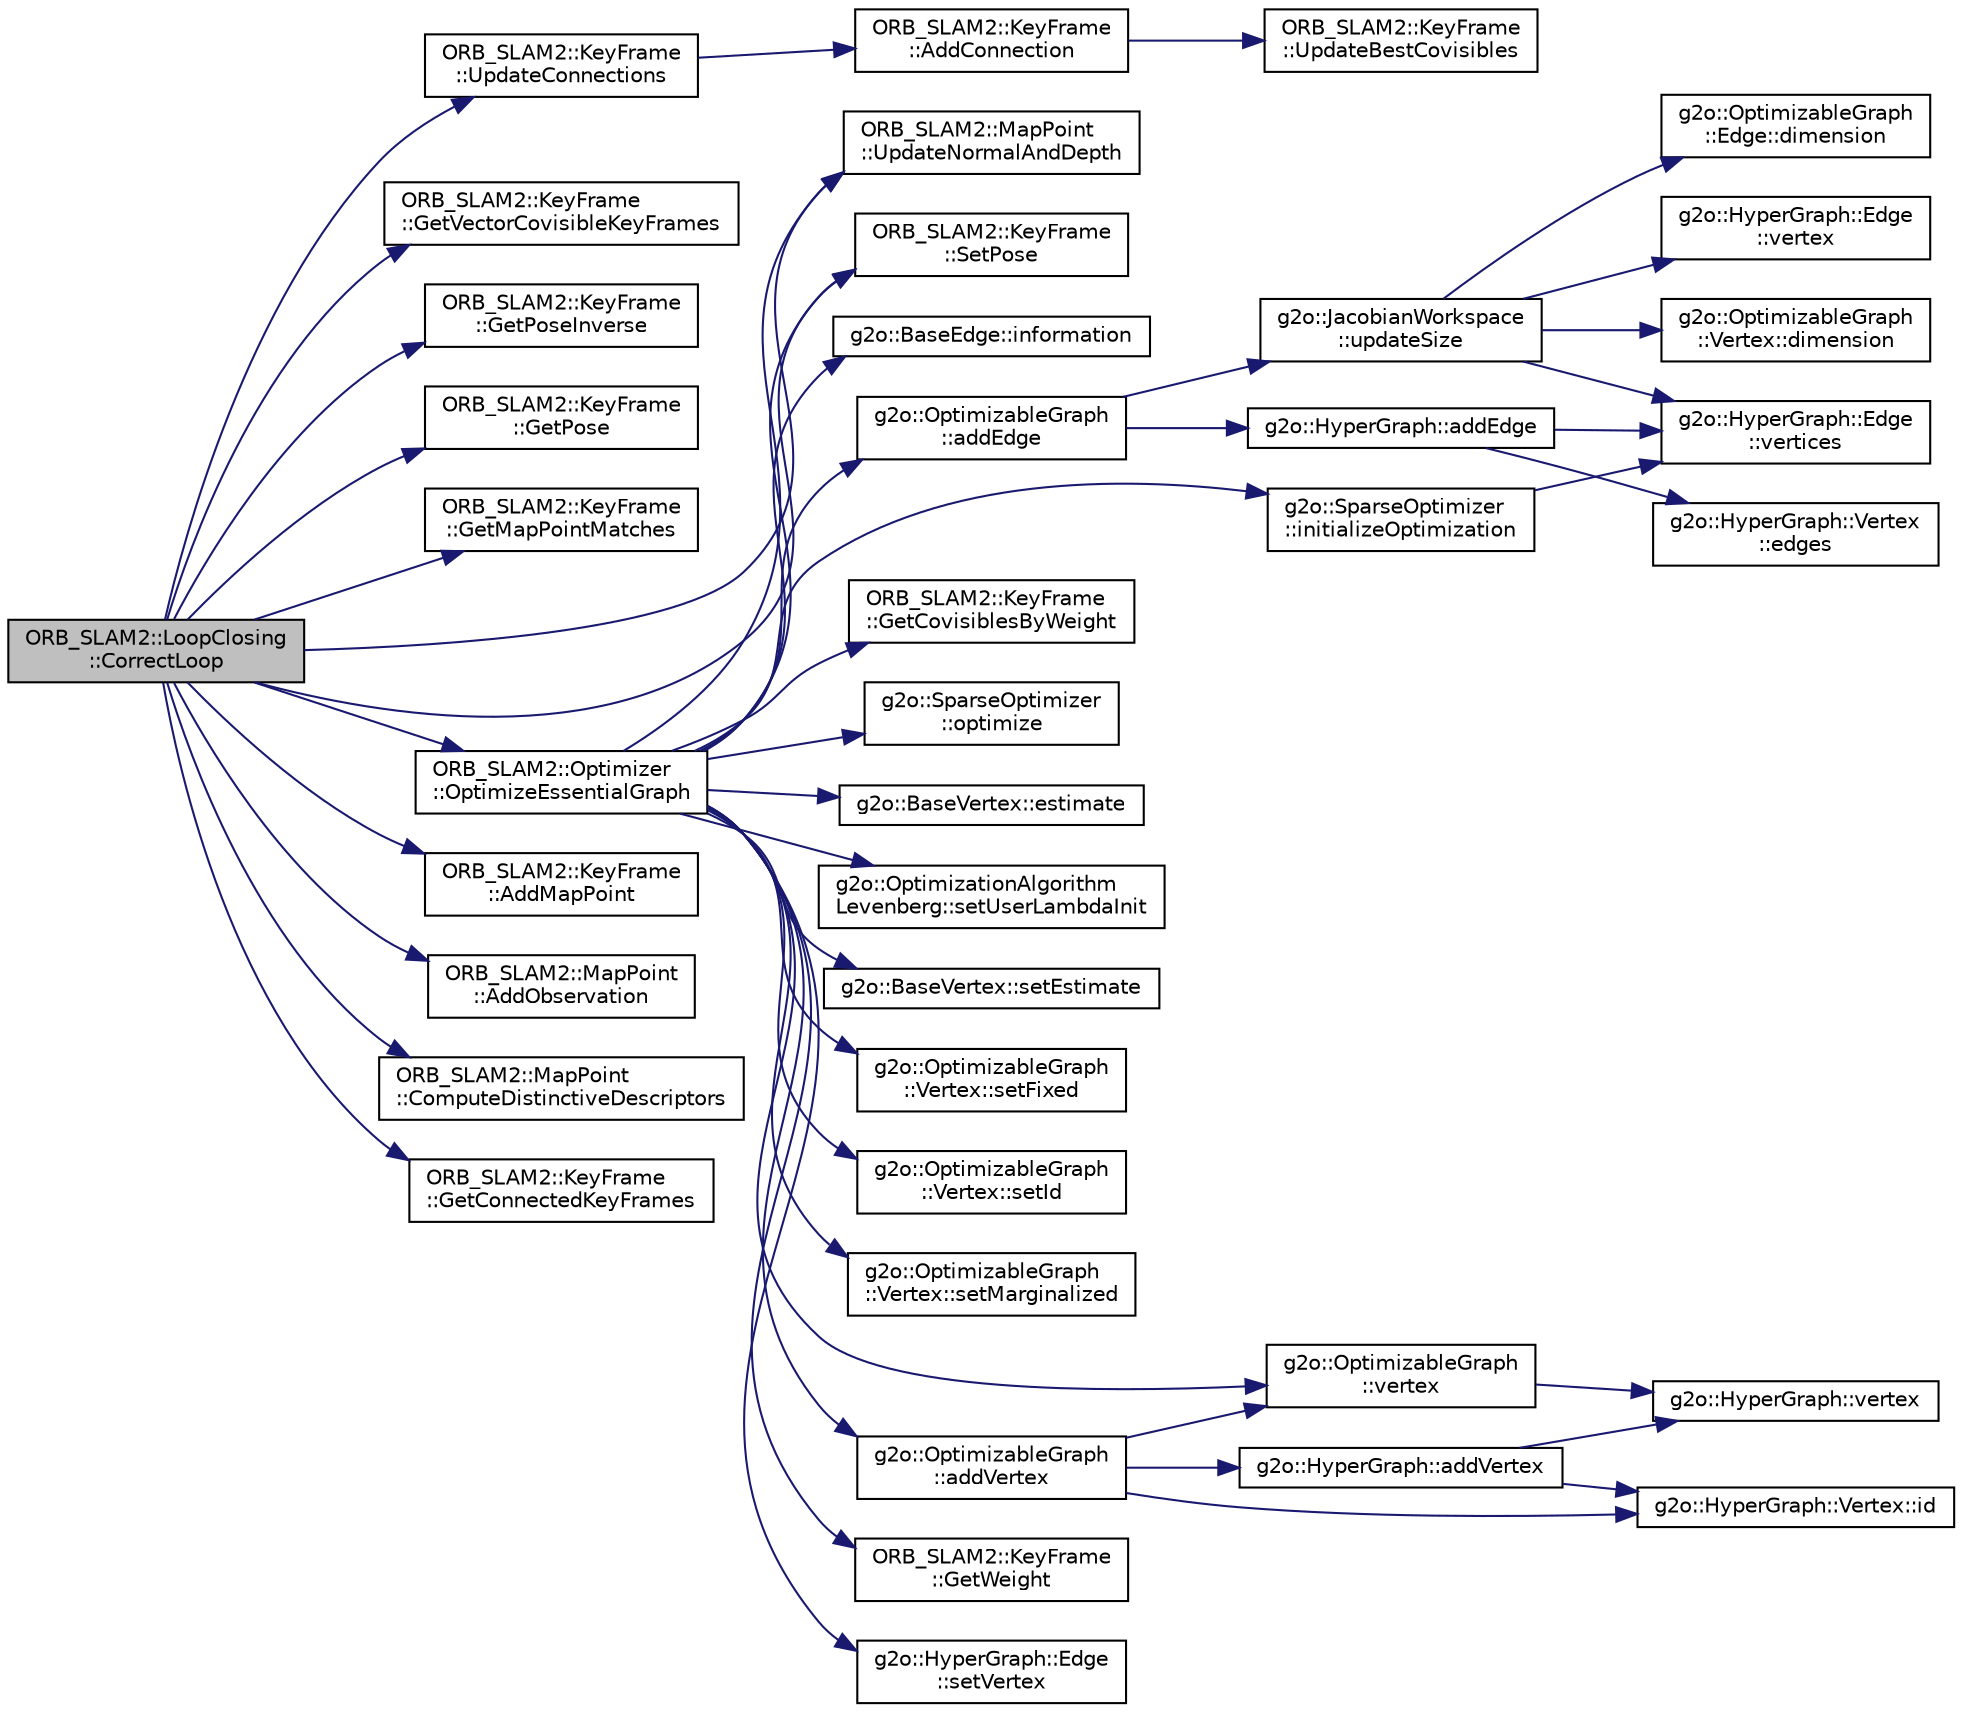 digraph "ORB_SLAM2::LoopClosing::CorrectLoop"
{
  edge [fontname="Helvetica",fontsize="10",labelfontname="Helvetica",labelfontsize="10"];
  node [fontname="Helvetica",fontsize="10",shape=record];
  rankdir="LR";
  Node33 [label="ORB_SLAM2::LoopClosing\l::CorrectLoop",height=0.2,width=0.4,color="black", fillcolor="grey75", style="filled", fontcolor="black"];
  Node33 -> Node34 [color="midnightblue",fontsize="10",style="solid"];
  Node34 [label="ORB_SLAM2::KeyFrame\l::UpdateConnections",height=0.2,width=0.4,color="black", fillcolor="white", style="filled",URL="$class_o_r_b___s_l_a_m2_1_1_key_frame.html#afe7026956c91d4e0a01812be9dc7e8d5",tooltip="更新图的连接 "];
  Node34 -> Node35 [color="midnightblue",fontsize="10",style="solid"];
  Node35 [label="ORB_SLAM2::KeyFrame\l::AddConnection",height=0.2,width=0.4,color="black", fillcolor="white", style="filled",URL="$class_o_r_b___s_l_a_m2_1_1_key_frame.html#a8d21a23485b7c104a73d6ad3cccf4e93",tooltip="为关键帧之间添加连接 "];
  Node35 -> Node36 [color="midnightblue",fontsize="10",style="solid"];
  Node36 [label="ORB_SLAM2::KeyFrame\l::UpdateBestCovisibles",height=0.2,width=0.4,color="black", fillcolor="white", style="filled",URL="$class_o_r_b___s_l_a_m2_1_1_key_frame.html#a09cb8502509c136536bf8d45793f8872",tooltip="按照权重对连接的关键帧进行排序 "];
  Node33 -> Node37 [color="midnightblue",fontsize="10",style="solid"];
  Node37 [label="ORB_SLAM2::KeyFrame\l::GetVectorCovisibleKeyFrames",height=0.2,width=0.4,color="black", fillcolor="white", style="filled",URL="$class_o_r_b___s_l_a_m2_1_1_key_frame.html#a9315d396634f6637f70f716336777b8d",tooltip="得到与该关键帧连接的关键帧(已按权值排序) "];
  Node33 -> Node38 [color="midnightblue",fontsize="10",style="solid"];
  Node38 [label="ORB_SLAM2::KeyFrame\l::GetPoseInverse",height=0.2,width=0.4,color="black", fillcolor="white", style="filled",URL="$class_o_r_b___s_l_a_m2_1_1_key_frame.html#a03be061f5dac65d360d65c6e8a63532f",tooltip="返回该关键帧位姿变换的逆矩阵，世界坐标系到相机坐标系 "];
  Node33 -> Node39 [color="midnightblue",fontsize="10",style="solid"];
  Node39 [label="ORB_SLAM2::KeyFrame\l::GetPose",height=0.2,width=0.4,color="black", fillcolor="white", style="filled",URL="$class_o_r_b___s_l_a_m2_1_1_key_frame.html#a49b5e212c1335cf585eaf6bbc4fed85c",tooltip="返回该关键帧的位姿变换矩阵，相机坐标系到世界坐标系 "];
  Node33 -> Node40 [color="midnightblue",fontsize="10",style="solid"];
  Node40 [label="ORB_SLAM2::KeyFrame\l::GetMapPointMatches",height=0.2,width=0.4,color="black", fillcolor="white", style="filled",URL="$class_o_r_b___s_l_a_m2_1_1_key_frame.html#aabc5f6491c32999d9f546669737547bf",tooltip="Get MapPoint Matches. "];
  Node33 -> Node41 [color="midnightblue",fontsize="10",style="solid"];
  Node41 [label="ORB_SLAM2::MapPoint\l::UpdateNormalAndDepth",height=0.2,width=0.4,color="black", fillcolor="white", style="filled",URL="$class_o_r_b___s_l_a_m2_1_1_map_point.html#ac5b8e4ec6a7737860af57058bdd16124",tooltip="更新平均观测方向以及观测距离范围 "];
  Node33 -> Node42 [color="midnightblue",fontsize="10",style="solid"];
  Node42 [label="ORB_SLAM2::KeyFrame\l::SetPose",height=0.2,width=0.4,color="black", fillcolor="white", style="filled",URL="$class_o_r_b___s_l_a_m2_1_1_key_frame.html#aa799150fa33f3b9a404226454b96c95a",tooltip="将左目相机中心转到立体相机中心 "];
  Node33 -> Node43 [color="midnightblue",fontsize="10",style="solid"];
  Node43 [label="ORB_SLAM2::KeyFrame\l::AddMapPoint",height=0.2,width=0.4,color="black", fillcolor="white", style="filled",URL="$class_o_r_b___s_l_a_m2_1_1_key_frame.html#a16ea4f0cfa1ca411bb3382107fe69d2d",tooltip="Add MapPoint to KeyFrame. "];
  Node33 -> Node44 [color="midnightblue",fontsize="10",style="solid"];
  Node44 [label="ORB_SLAM2::MapPoint\l::AddObservation",height=0.2,width=0.4,color="black", fillcolor="white", style="filled",URL="$class_o_r_b___s_l_a_m2_1_1_map_point.html#a37277ee3c7d8657976e749ab920bb13f",tooltip="添加观测 "];
  Node33 -> Node45 [color="midnightblue",fontsize="10",style="solid"];
  Node45 [label="ORB_SLAM2::MapPoint\l::ComputeDistinctiveDescriptors",height=0.2,width=0.4,color="black", fillcolor="white", style="filled",URL="$class_o_r_b___s_l_a_m2_1_1_map_point.html#ab4c3dfd8f5f05a4b1888021f1fac3d84",tooltip="计算具有代表的描述子 "];
  Node33 -> Node46 [color="midnightblue",fontsize="10",style="solid"];
  Node46 [label="ORB_SLAM2::KeyFrame\l::GetConnectedKeyFrames",height=0.2,width=0.4,color="black", fillcolor="white", style="filled",URL="$class_o_r_b___s_l_a_m2_1_1_key_frame.html#af4ffdf4441477a36c42d6605c573f1cf",tooltip="得到与该关键帧连接的关键帧 "];
  Node33 -> Node47 [color="midnightblue",fontsize="10",style="solid"];
  Node47 [label="ORB_SLAM2::Optimizer\l::OptimizeEssentialGraph",height=0.2,width=0.4,color="black", fillcolor="white", style="filled",URL="$class_o_r_b___s_l_a_m2_1_1_optimizer.html#a5a53ab409feed7f92547eb79a2d7f6e9",tooltip="闭环检测后，EssentialGraph优化 "];
  Node47 -> Node48 [color="midnightblue",fontsize="10",style="solid"];
  Node48 [label="g2o::OptimizationAlgorithm\lLevenberg::setUserLambdaInit",height=0.2,width=0.4,color="black", fillcolor="white", style="filled",URL="$classg2o_1_1_optimization_algorithm_levenberg.html#a9388e5e7800b18acb0db0a9a7be031a6",tooltip="specify the initial lambda used for the first iteraion, if not given the SparseOptimizer tries to com..."];
  Node47 -> Node49 [color="midnightblue",fontsize="10",style="solid"];
  Node49 [label="g2o::BaseVertex::setEstimate",height=0.2,width=0.4,color="black", fillcolor="white", style="filled",URL="$classg2o_1_1_base_vertex.html#acb6e8e8f39caa04f62dd93a3dd400e06",tooltip="set the estimate for the vertex also calls updateCache() "];
  Node47 -> Node50 [color="midnightblue",fontsize="10",style="solid"];
  Node50 [label="g2o::OptimizableGraph\l::Vertex::setFixed",height=0.2,width=0.4,color="black", fillcolor="white", style="filled",URL="$classg2o_1_1_optimizable_graph_1_1_vertex.html#af92ef49e1bcd6a8166afa151d367b905",tooltip="true => this node should be considered fixed during the optimization "];
  Node47 -> Node51 [color="midnightblue",fontsize="10",style="solid"];
  Node51 [label="g2o::OptimizableGraph\l::Vertex::setId",height=0.2,width=0.4,color="black", fillcolor="white", style="filled",URL="$classg2o_1_1_optimizable_graph_1_1_vertex.html#ac57651173d6ce4bb4eebf8cb1d917551",tooltip="sets the id of the node in the graph be sure that the graph keeps consistent after changing the id ..."];
  Node47 -> Node52 [color="midnightblue",fontsize="10",style="solid"];
  Node52 [label="g2o::OptimizableGraph\l::Vertex::setMarginalized",height=0.2,width=0.4,color="black", fillcolor="white", style="filled",URL="$classg2o_1_1_optimizable_graph_1_1_vertex.html#afabf1782886c78bf7b312bb1f2c90524",tooltip="true => this node should be marginalized out during the optimization "];
  Node47 -> Node53 [color="midnightblue",fontsize="10",style="solid"];
  Node53 [label="g2o::OptimizableGraph\l::addVertex",height=0.2,width=0.4,color="black", fillcolor="white", style="filled",URL="$structg2o_1_1_optimizable_graph.html#ae0b93774ce1dfa0dfd501c86ad4f773e"];
  Node53 -> Node54 [color="midnightblue",fontsize="10",style="solid"];
  Node54 [label="g2o::OptimizableGraph\l::vertex",height=0.2,width=0.4,color="black", fillcolor="white", style="filled",URL="$structg2o_1_1_optimizable_graph.html#a19e014e8ec2e9a6e894da8c3a8f8e50d",tooltip="returns the vertex number id appropriately casted "];
  Node54 -> Node55 [color="midnightblue",fontsize="10",style="solid"];
  Node55 [label="g2o::HyperGraph::vertex",height=0.2,width=0.4,color="black", fillcolor="white", style="filled",URL="$classg2o_1_1_hyper_graph.html#ab07fe8bd9982a66ba34e83dff8317ea2",tooltip="returns a vertex id in the hyper-graph, or 0 if the vertex id is not present "];
  Node53 -> Node56 [color="midnightblue",fontsize="10",style="solid"];
  Node56 [label="g2o::HyperGraph::Vertex::id",height=0.2,width=0.4,color="black", fillcolor="white", style="filled",URL="$classg2o_1_1_hyper_graph_1_1_vertex.html#a48191960395856d1b686287489e53da3",tooltip="returns the id "];
  Node53 -> Node57 [color="midnightblue",fontsize="10",style="solid"];
  Node57 [label="g2o::HyperGraph::addVertex",height=0.2,width=0.4,color="black", fillcolor="white", style="filled",URL="$classg2o_1_1_hyper_graph.html#a7ef87ba3479827b24c6fc29c5fc3aa21"];
  Node57 -> Node55 [color="midnightblue",fontsize="10",style="solid"];
  Node57 -> Node56 [color="midnightblue",fontsize="10",style="solid"];
  Node47 -> Node58 [color="midnightblue",fontsize="10",style="solid"];
  Node58 [label="ORB_SLAM2::KeyFrame\l::GetWeight",height=0.2,width=0.4,color="black", fillcolor="white", style="filled",URL="$class_o_r_b___s_l_a_m2_1_1_key_frame.html#ab10fd3aab6431face352a930961ff713",tooltip="得到该关键帧与pKF的权重 "];
  Node47 -> Node59 [color="midnightblue",fontsize="10",style="solid"];
  Node59 [label="g2o::HyperGraph::Edge\l::setVertex",height=0.2,width=0.4,color="black", fillcolor="white", style="filled",URL="$classg2o_1_1_hyper_graph_1_1_edge.html#a5e957658d6e65c49b81197d052a7f16f"];
  Node47 -> Node54 [color="midnightblue",fontsize="10",style="solid"];
  Node47 -> Node60 [color="midnightblue",fontsize="10",style="solid"];
  Node60 [label="g2o::BaseEdge::information",height=0.2,width=0.4,color="black", fillcolor="white", style="filled",URL="$classg2o_1_1_base_edge.html#a405f8d52738e557a0860b52ac67a005b",tooltip="information matrix of the constraint "];
  Node47 -> Node61 [color="midnightblue",fontsize="10",style="solid"];
  Node61 [label="g2o::OptimizableGraph\l::addEdge",height=0.2,width=0.4,color="black", fillcolor="white", style="filled",URL="$structg2o_1_1_optimizable_graph.html#a6831ed69fce3dba691f53302a2813070"];
  Node61 -> Node62 [color="midnightblue",fontsize="10",style="solid"];
  Node62 [label="g2o::HyperGraph::addEdge",height=0.2,width=0.4,color="black", fillcolor="white", style="filled",URL="$classg2o_1_1_hyper_graph.html#a0f1d35009a2879b238c8148c33485c89"];
  Node62 -> Node63 [color="midnightblue",fontsize="10",style="solid"];
  Node63 [label="g2o::HyperGraph::Edge\l::vertices",height=0.2,width=0.4,color="black", fillcolor="white", style="filled",URL="$classg2o_1_1_hyper_graph_1_1_edge.html#aba1717ff01f972bd39ba992c0d9d9e04"];
  Node62 -> Node64 [color="midnightblue",fontsize="10",style="solid"];
  Node64 [label="g2o::HyperGraph::Vertex\l::edges",height=0.2,width=0.4,color="black", fillcolor="white", style="filled",URL="$classg2o_1_1_hyper_graph_1_1_vertex.html#a3794ff3310c1dc05619bf0b77eaa4caa",tooltip="returns the set of hyper-edges that are leaving/entering in this vertex "];
  Node61 -> Node65 [color="midnightblue",fontsize="10",style="solid"];
  Node65 [label="g2o::JacobianWorkspace\l::updateSize",height=0.2,width=0.4,color="black", fillcolor="white", style="filled",URL="$classg2o_1_1_jacobian_workspace.html#a2d16ad6db1a51aa93c806cc9c06e223f"];
  Node65 -> Node66 [color="midnightblue",fontsize="10",style="solid"];
  Node66 [label="g2o::OptimizableGraph\l::Edge::dimension",height=0.2,width=0.4,color="black", fillcolor="white", style="filled",URL="$classg2o_1_1_optimizable_graph_1_1_edge.html#a0eb19697e201bd195c45ca78d55fd041",tooltip="returns the dimensions of the error function "];
  Node65 -> Node63 [color="midnightblue",fontsize="10",style="solid"];
  Node65 -> Node67 [color="midnightblue",fontsize="10",style="solid"];
  Node67 [label="g2o::HyperGraph::Edge\l::vertex",height=0.2,width=0.4,color="black", fillcolor="white", style="filled",URL="$classg2o_1_1_hyper_graph_1_1_edge.html#ab644c1c4e38a0112db1435fbc0233f25"];
  Node65 -> Node68 [color="midnightblue",fontsize="10",style="solid"];
  Node68 [label="g2o::OptimizableGraph\l::Vertex::dimension",height=0.2,width=0.4,color="black", fillcolor="white", style="filled",URL="$classg2o_1_1_optimizable_graph_1_1_vertex.html#a86feed80301950b100142575b48e4fca",tooltip="dimension of the estimated state belonging to this node "];
  Node47 -> Node69 [color="midnightblue",fontsize="10",style="solid"];
  Node69 [label="ORB_SLAM2::KeyFrame\l::GetCovisiblesByWeight",height=0.2,width=0.4,color="black", fillcolor="white", style="filled",URL="$class_o_r_b___s_l_a_m2_1_1_key_frame.html#a7047bffbf130b00dd0270df99874f8a1",tooltip="得到与该关键帧连接的权重大于等于w的关键帧 "];
  Node47 -> Node70 [color="midnightblue",fontsize="10",style="solid"];
  Node70 [label="g2o::SparseOptimizer\l::initializeOptimization",height=0.2,width=0.4,color="black", fillcolor="white", style="filled",URL="$classg2o_1_1_sparse_optimizer.html#a56c0c13954ac7204cfb031c141ece9ae"];
  Node70 -> Node63 [color="midnightblue",fontsize="10",style="solid"];
  Node47 -> Node71 [color="midnightblue",fontsize="10",style="solid"];
  Node71 [label="g2o::SparseOptimizer\l::optimize",height=0.2,width=0.4,color="black", fillcolor="white", style="filled",URL="$classg2o_1_1_sparse_optimizer.html#a098257ee6f13dbb79be07075244d9930"];
  Node47 -> Node72 [color="midnightblue",fontsize="10",style="solid"];
  Node72 [label="g2o::BaseVertex::estimate",height=0.2,width=0.4,color="black", fillcolor="white", style="filled",URL="$classg2o_1_1_base_vertex.html#afea20bbcf50eb2a7d9d598b3eae49172",tooltip="return the current estimate of the vertex "];
  Node47 -> Node42 [color="midnightblue",fontsize="10",style="solid"];
  Node47 -> Node41 [color="midnightblue",fontsize="10",style="solid"];
}
